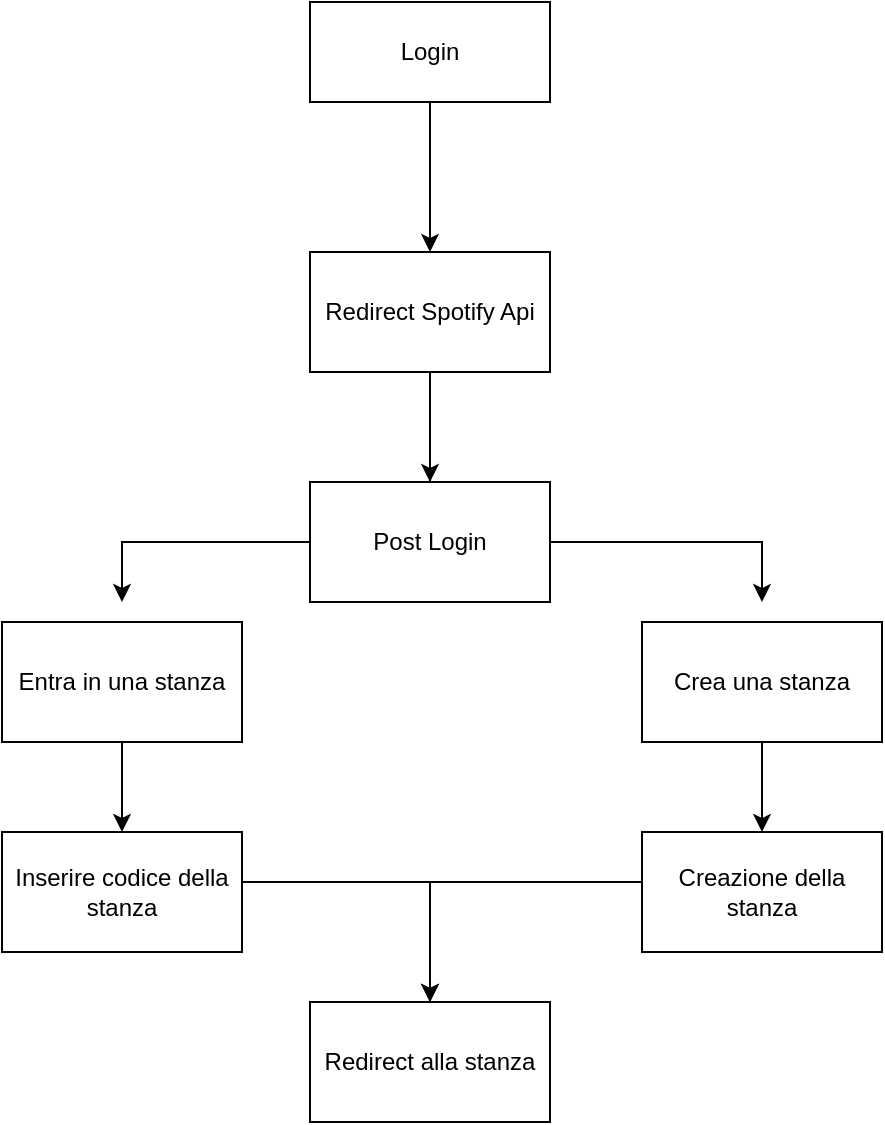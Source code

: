 <mxfile version="24.3.0" type="device">
  <diagram name="Pagina-1" id="QXDy18DeWDvmhHoRemsc">
    <mxGraphModel dx="1393" dy="786" grid="1" gridSize="10" guides="1" tooltips="1" connect="1" arrows="1" fold="1" page="1" pageScale="1" pageWidth="827" pageHeight="1169" math="0" shadow="0">
      <root>
        <mxCell id="0" />
        <mxCell id="1" parent="0" />
        <mxCell id="wp6YWQEw-12JKmLEDwra-5" value="" style="edgeStyle=orthogonalEdgeStyle;rounded=0;orthogonalLoop=1;jettySize=auto;html=1;" edge="1" parent="1" source="wp6YWQEw-12JKmLEDwra-3" target="wp6YWQEw-12JKmLEDwra-4">
          <mxGeometry relative="1" as="geometry" />
        </mxCell>
        <mxCell id="wp6YWQEw-12JKmLEDwra-3" value="Login" style="rounded=0;whiteSpace=wrap;html=1;" vertex="1" parent="1">
          <mxGeometry x="354" y="170" width="120" height="50" as="geometry" />
        </mxCell>
        <mxCell id="wp6YWQEw-12JKmLEDwra-11" style="edgeStyle=orthogonalEdgeStyle;rounded=0;orthogonalLoop=1;jettySize=auto;html=1;" edge="1" parent="1">
          <mxGeometry relative="1" as="geometry">
            <mxPoint x="260" y="470" as="targetPoint" />
            <mxPoint x="414" y="355" as="sourcePoint" />
            <Array as="points">
              <mxPoint x="414" y="440" />
            </Array>
          </mxGeometry>
        </mxCell>
        <mxCell id="wp6YWQEw-12JKmLEDwra-17" value="" style="edgeStyle=orthogonalEdgeStyle;rounded=0;orthogonalLoop=1;jettySize=auto;html=1;" edge="1" parent="1" source="wp6YWQEw-12JKmLEDwra-4" target="wp6YWQEw-12JKmLEDwra-16">
          <mxGeometry relative="1" as="geometry" />
        </mxCell>
        <mxCell id="wp6YWQEw-12JKmLEDwra-4" value="Redirect Spotify Api" style="whiteSpace=wrap;html=1;rounded=0;" vertex="1" parent="1">
          <mxGeometry x="354" y="295" width="120" height="60" as="geometry" />
        </mxCell>
        <mxCell id="wp6YWQEw-12JKmLEDwra-26" value="" style="edgeStyle=orthogonalEdgeStyle;rounded=0;orthogonalLoop=1;jettySize=auto;html=1;" edge="1" parent="1" source="wp6YWQEw-12JKmLEDwra-9" target="wp6YWQEw-12JKmLEDwra-18">
          <mxGeometry relative="1" as="geometry" />
        </mxCell>
        <mxCell id="wp6YWQEw-12JKmLEDwra-9" value="Entra in una stanza" style="rounded=0;whiteSpace=wrap;html=1;" vertex="1" parent="1">
          <mxGeometry x="200" y="480" width="120" height="60" as="geometry" />
        </mxCell>
        <mxCell id="wp6YWQEw-12JKmLEDwra-14" style="edgeStyle=orthogonalEdgeStyle;rounded=0;orthogonalLoop=1;jettySize=auto;html=1;" edge="1" parent="1">
          <mxGeometry relative="1" as="geometry">
            <mxPoint x="580" y="470" as="targetPoint" />
            <mxPoint x="410" y="440" as="sourcePoint" />
            <Array as="points">
              <mxPoint x="430" y="440" />
              <mxPoint x="430" y="440" />
            </Array>
          </mxGeometry>
        </mxCell>
        <mxCell id="wp6YWQEw-12JKmLEDwra-21" value="" style="edgeStyle=orthogonalEdgeStyle;rounded=0;orthogonalLoop=1;jettySize=auto;html=1;entryX=0.5;entryY=0;entryDx=0;entryDy=0;" edge="1" parent="1" source="wp6YWQEw-12JKmLEDwra-10" target="wp6YWQEw-12JKmLEDwra-20">
          <mxGeometry relative="1" as="geometry">
            <mxPoint x="580" y="570" as="targetPoint" />
          </mxGeometry>
        </mxCell>
        <mxCell id="wp6YWQEw-12JKmLEDwra-10" value="Crea una stanza" style="rounded=0;whiteSpace=wrap;html=1;" vertex="1" parent="1">
          <mxGeometry x="520" y="480" width="120" height="60" as="geometry" />
        </mxCell>
        <mxCell id="wp6YWQEw-12JKmLEDwra-16" value="Post Login" style="whiteSpace=wrap;html=1;rounded=0;" vertex="1" parent="1">
          <mxGeometry x="354" y="410" width="120" height="60" as="geometry" />
        </mxCell>
        <mxCell id="wp6YWQEw-12JKmLEDwra-25" style="edgeStyle=orthogonalEdgeStyle;rounded=0;orthogonalLoop=1;jettySize=auto;html=1;exitX=1;exitY=0.5;exitDx=0;exitDy=0;entryX=0.5;entryY=0;entryDx=0;entryDy=0;" edge="1" parent="1" source="wp6YWQEw-12JKmLEDwra-18" target="wp6YWQEw-12JKmLEDwra-22">
          <mxGeometry relative="1" as="geometry">
            <Array as="points">
              <mxPoint x="320" y="610" />
              <mxPoint x="414" y="610" />
            </Array>
          </mxGeometry>
        </mxCell>
        <mxCell id="wp6YWQEw-12JKmLEDwra-18" value="Inserire codice della stanza" style="whiteSpace=wrap;html=1;rounded=0;" vertex="1" parent="1">
          <mxGeometry x="200" y="585" width="120" height="60" as="geometry" />
        </mxCell>
        <mxCell id="wp6YWQEw-12JKmLEDwra-23" value="" style="edgeStyle=orthogonalEdgeStyle;rounded=0;orthogonalLoop=1;jettySize=auto;html=1;" edge="1" parent="1" source="wp6YWQEw-12JKmLEDwra-20" target="wp6YWQEw-12JKmLEDwra-22">
          <mxGeometry relative="1" as="geometry">
            <Array as="points">
              <mxPoint x="414" y="610" />
            </Array>
          </mxGeometry>
        </mxCell>
        <mxCell id="wp6YWQEw-12JKmLEDwra-20" value="Creazione della stanza" style="rounded=0;whiteSpace=wrap;html=1;" vertex="1" parent="1">
          <mxGeometry x="520" y="585" width="120" height="60" as="geometry" />
        </mxCell>
        <mxCell id="wp6YWQEw-12JKmLEDwra-22" value="Redirect alla stanza" style="rounded=0;whiteSpace=wrap;html=1;" vertex="1" parent="1">
          <mxGeometry x="354" y="670" width="120" height="60" as="geometry" />
        </mxCell>
      </root>
    </mxGraphModel>
  </diagram>
</mxfile>
